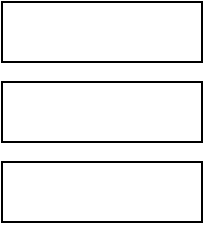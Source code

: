 <mxfile version="14.9.5" type="github">
  <diagram id="hJhJQ0wu6yAVLHekUmwD" name="Page-1">
    <mxGraphModel dx="927" dy="752" grid="1" gridSize="10" guides="1" tooltips="1" connect="1" arrows="1" fold="1" page="1" pageScale="1" pageWidth="827" pageHeight="1169" math="0" shadow="0">
      <root>
        <mxCell id="0" />
        <mxCell id="1" parent="0" />
        <mxCell id="gdHf4d7Q6-KemiW4RzF_-1" value="" style="rounded=0;whiteSpace=wrap;html=1;" vertex="1" parent="1">
          <mxGeometry x="310" y="180" width="100" height="30" as="geometry" />
        </mxCell>
        <mxCell id="gdHf4d7Q6-KemiW4RzF_-2" value="" style="rounded=0;whiteSpace=wrap;html=1;" vertex="1" parent="1">
          <mxGeometry x="310" y="140" width="100" height="30" as="geometry" />
        </mxCell>
        <mxCell id="gdHf4d7Q6-KemiW4RzF_-3" value="" style="rounded=0;whiteSpace=wrap;html=1;" vertex="1" parent="1">
          <mxGeometry x="310" y="220" width="100" height="30" as="geometry" />
        </mxCell>
      </root>
    </mxGraphModel>
  </diagram>
</mxfile>
